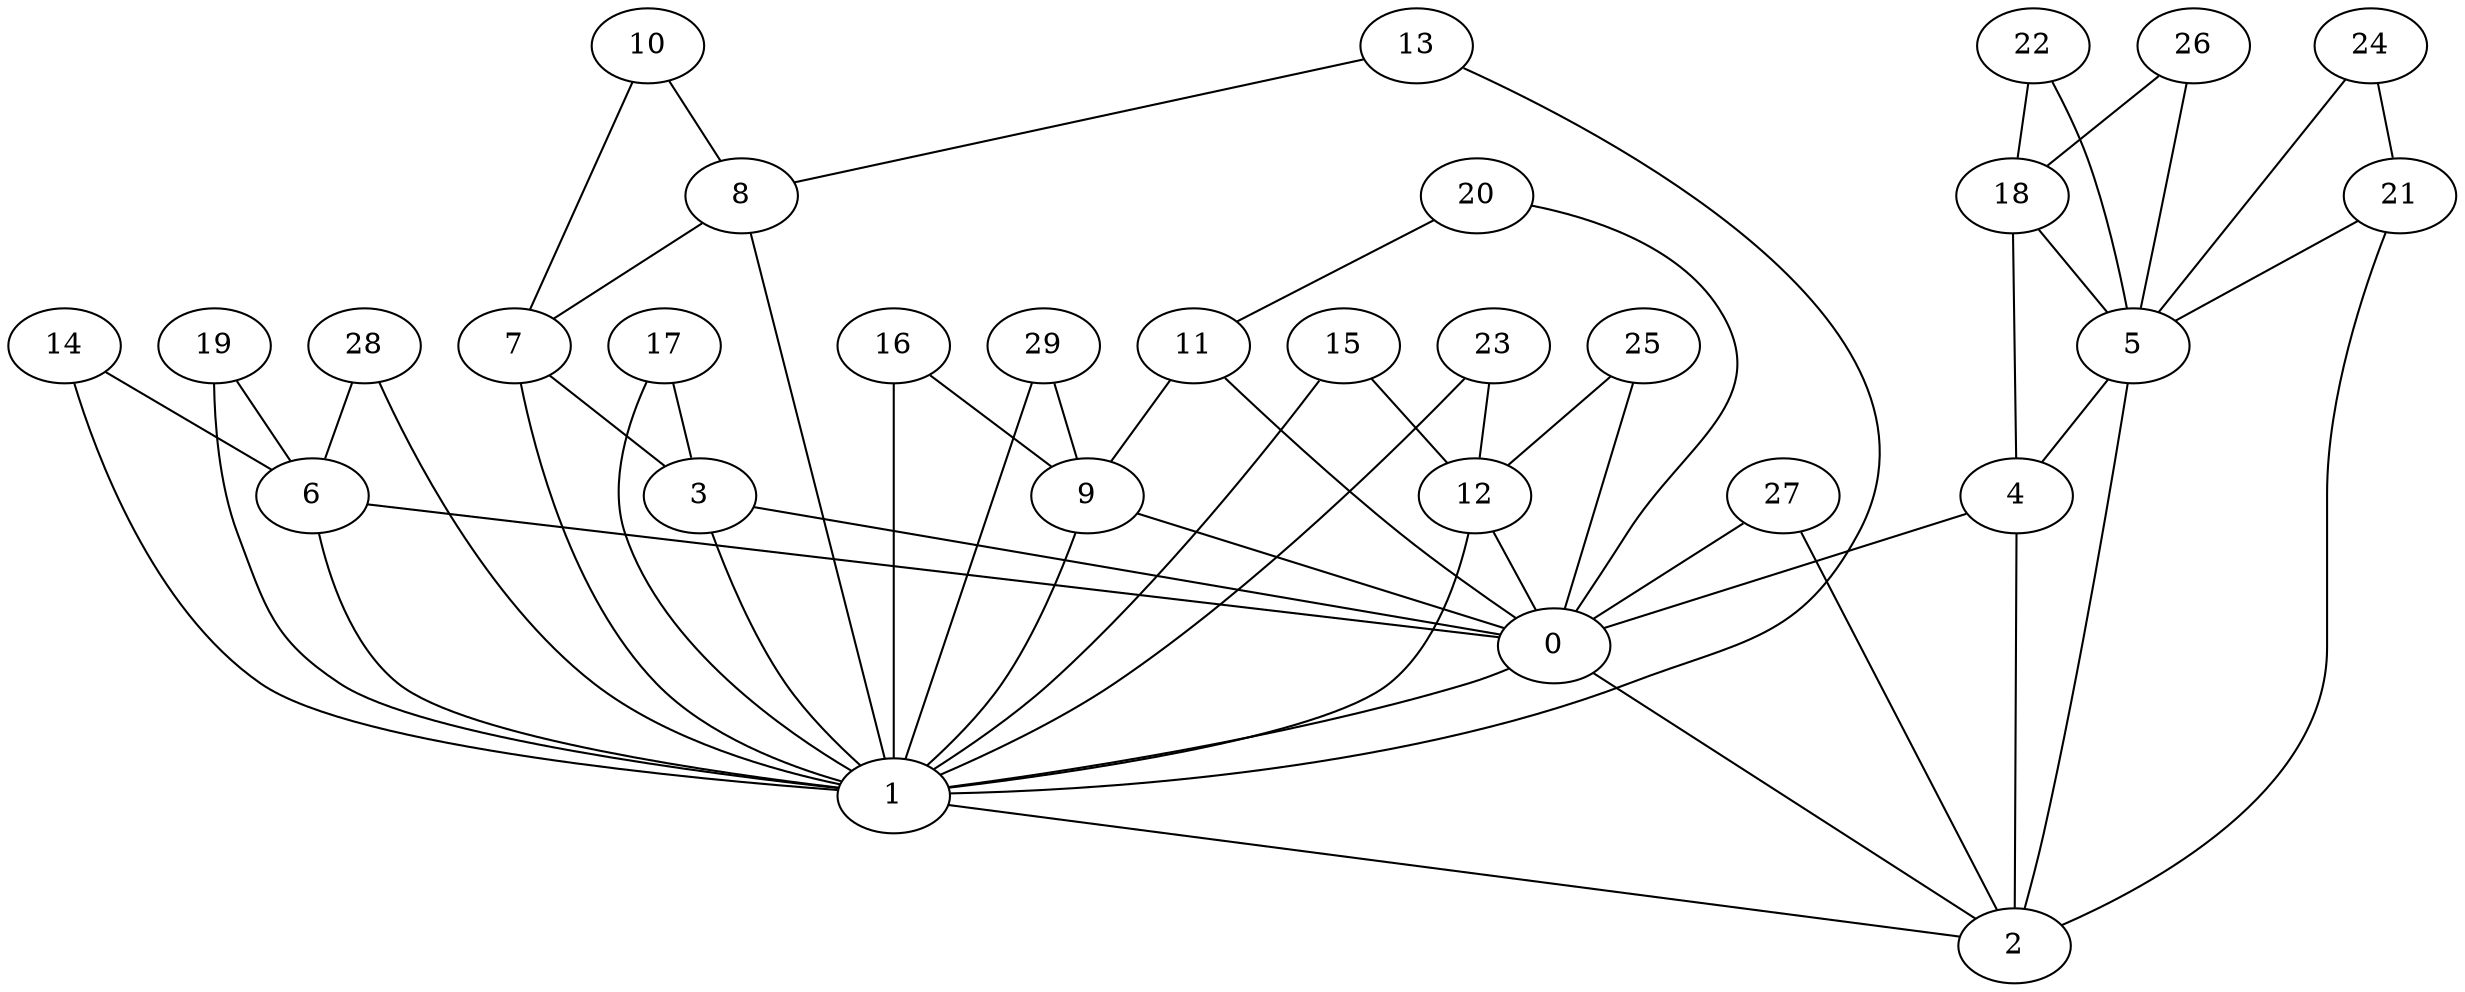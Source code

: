 graph G {
"0";
"1";
"2";
"3";
"4";
"5";
"6";
"7";
"8";
"9";
"10";
"11";
"12";
"13";
"14";
"15";
"16";
"17";
"18";
"19";
"20";
"21";
"22";
"23";
"24";
"25";
"26";
"27";
"28";
"29";
    "27" -- "0";
    "3" -- "1";
    "13" -- "8";
    "22" -- "18";
    "20" -- "0";
    "0" -- "2";
    "18" -- "4";
    "28" -- "6";
    "17" -- "1";
    "15" -- "1";
    "26" -- "18";
    "29" -- "9";
    "6" -- "1";
    "26" -- "5";
    "7" -- "3";
    "5" -- "2";
    "3" -- "0";
    "17" -- "3";
    "29" -- "1";
    "14" -- "6";
    "1" -- "2";
    "16" -- "1";
    "14" -- "1";
    "10" -- "8";
    "18" -- "5";
    "11" -- "0";
    "11" -- "9";
    "10" -- "7";
    "4" -- "0";
    "22" -- "5";
    "28" -- "1";
    "27" -- "2";
    "23" -- "1";
    "5" -- "4";
    "13" -- "1";
    "25" -- "0";
    "25" -- "12";
    "24" -- "5";
    "12" -- "0";
    "16" -- "9";
    "19" -- "1";
    "9" -- "1";
    "21" -- "5";
    "0" -- "1";
    "19" -- "6";
    "15" -- "12";
    "12" -- "1";
    "21" -- "2";
    "6" -- "0";
    "8" -- "1";
    "20" -- "11";
    "7" -- "1";
    "9" -- "0";
    "23" -- "12";
    "8" -- "7";
    "4" -- "2";
    "24" -- "21";
}
